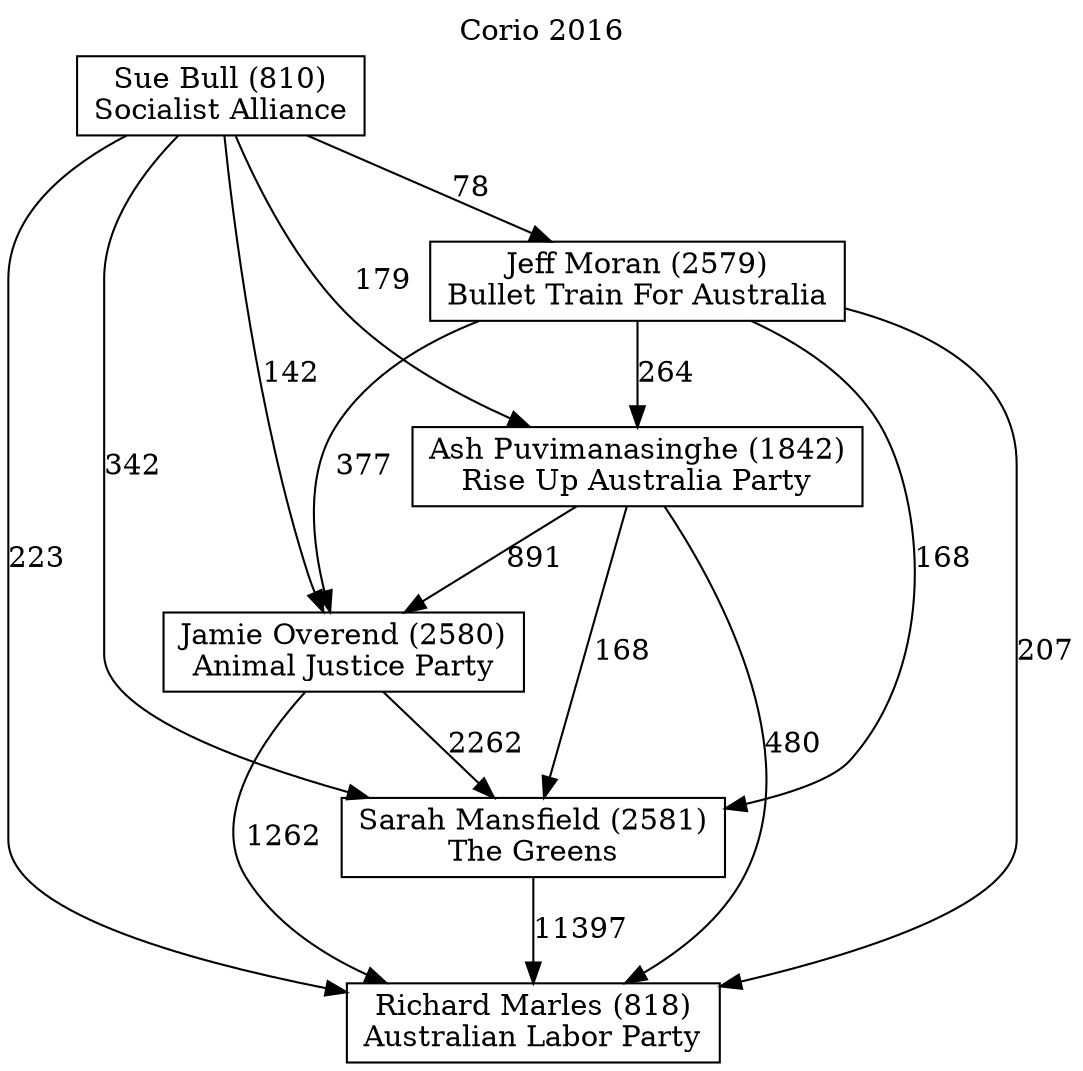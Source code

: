 // House preference flow
digraph "Richard Marles (818)_Corio_2016" {
	graph [label="Corio 2016" labelloc=t mclimit=10]
	node [shape=box]
	"Richard Marles (818)" [label="Richard Marles (818)
Australian Labor Party"]
	"Jeff Moran (2579)" [label="Jeff Moran (2579)
Bullet Train For Australia"]
	"Sue Bull (810)" [label="Sue Bull (810)
Socialist Alliance"]
	"Sarah Mansfield (2581)" [label="Sarah Mansfield (2581)
The Greens"]
	"Ash Puvimanasinghe (1842)" [label="Ash Puvimanasinghe (1842)
Rise Up Australia Party"]
	"Jamie Overend (2580)" [label="Jamie Overend (2580)
Animal Justice Party"]
	"Jeff Moran (2579)" -> "Jamie Overend (2580)" [label=377]
	"Jeff Moran (2579)" -> "Ash Puvimanasinghe (1842)" [label=264]
	"Jamie Overend (2580)" -> "Richard Marles (818)" [label=1262]
	"Jeff Moran (2579)" -> "Sarah Mansfield (2581)" [label=168]
	"Sue Bull (810)" -> "Ash Puvimanasinghe (1842)" [label=179]
	"Ash Puvimanasinghe (1842)" -> "Richard Marles (818)" [label=480]
	"Ash Puvimanasinghe (1842)" -> "Sarah Mansfield (2581)" [label=168]
	"Sarah Mansfield (2581)" -> "Richard Marles (818)" [label=11397]
	"Sue Bull (810)" -> "Richard Marles (818)" [label=223]
	"Sue Bull (810)" -> "Jamie Overend (2580)" [label=142]
	"Jeff Moran (2579)" -> "Richard Marles (818)" [label=207]
	"Jamie Overend (2580)" -> "Sarah Mansfield (2581)" [label=2262]
	"Ash Puvimanasinghe (1842)" -> "Jamie Overend (2580)" [label=891]
	"Sue Bull (810)" -> "Sarah Mansfield (2581)" [label=342]
	"Sue Bull (810)" -> "Jeff Moran (2579)" [label=78]
}
